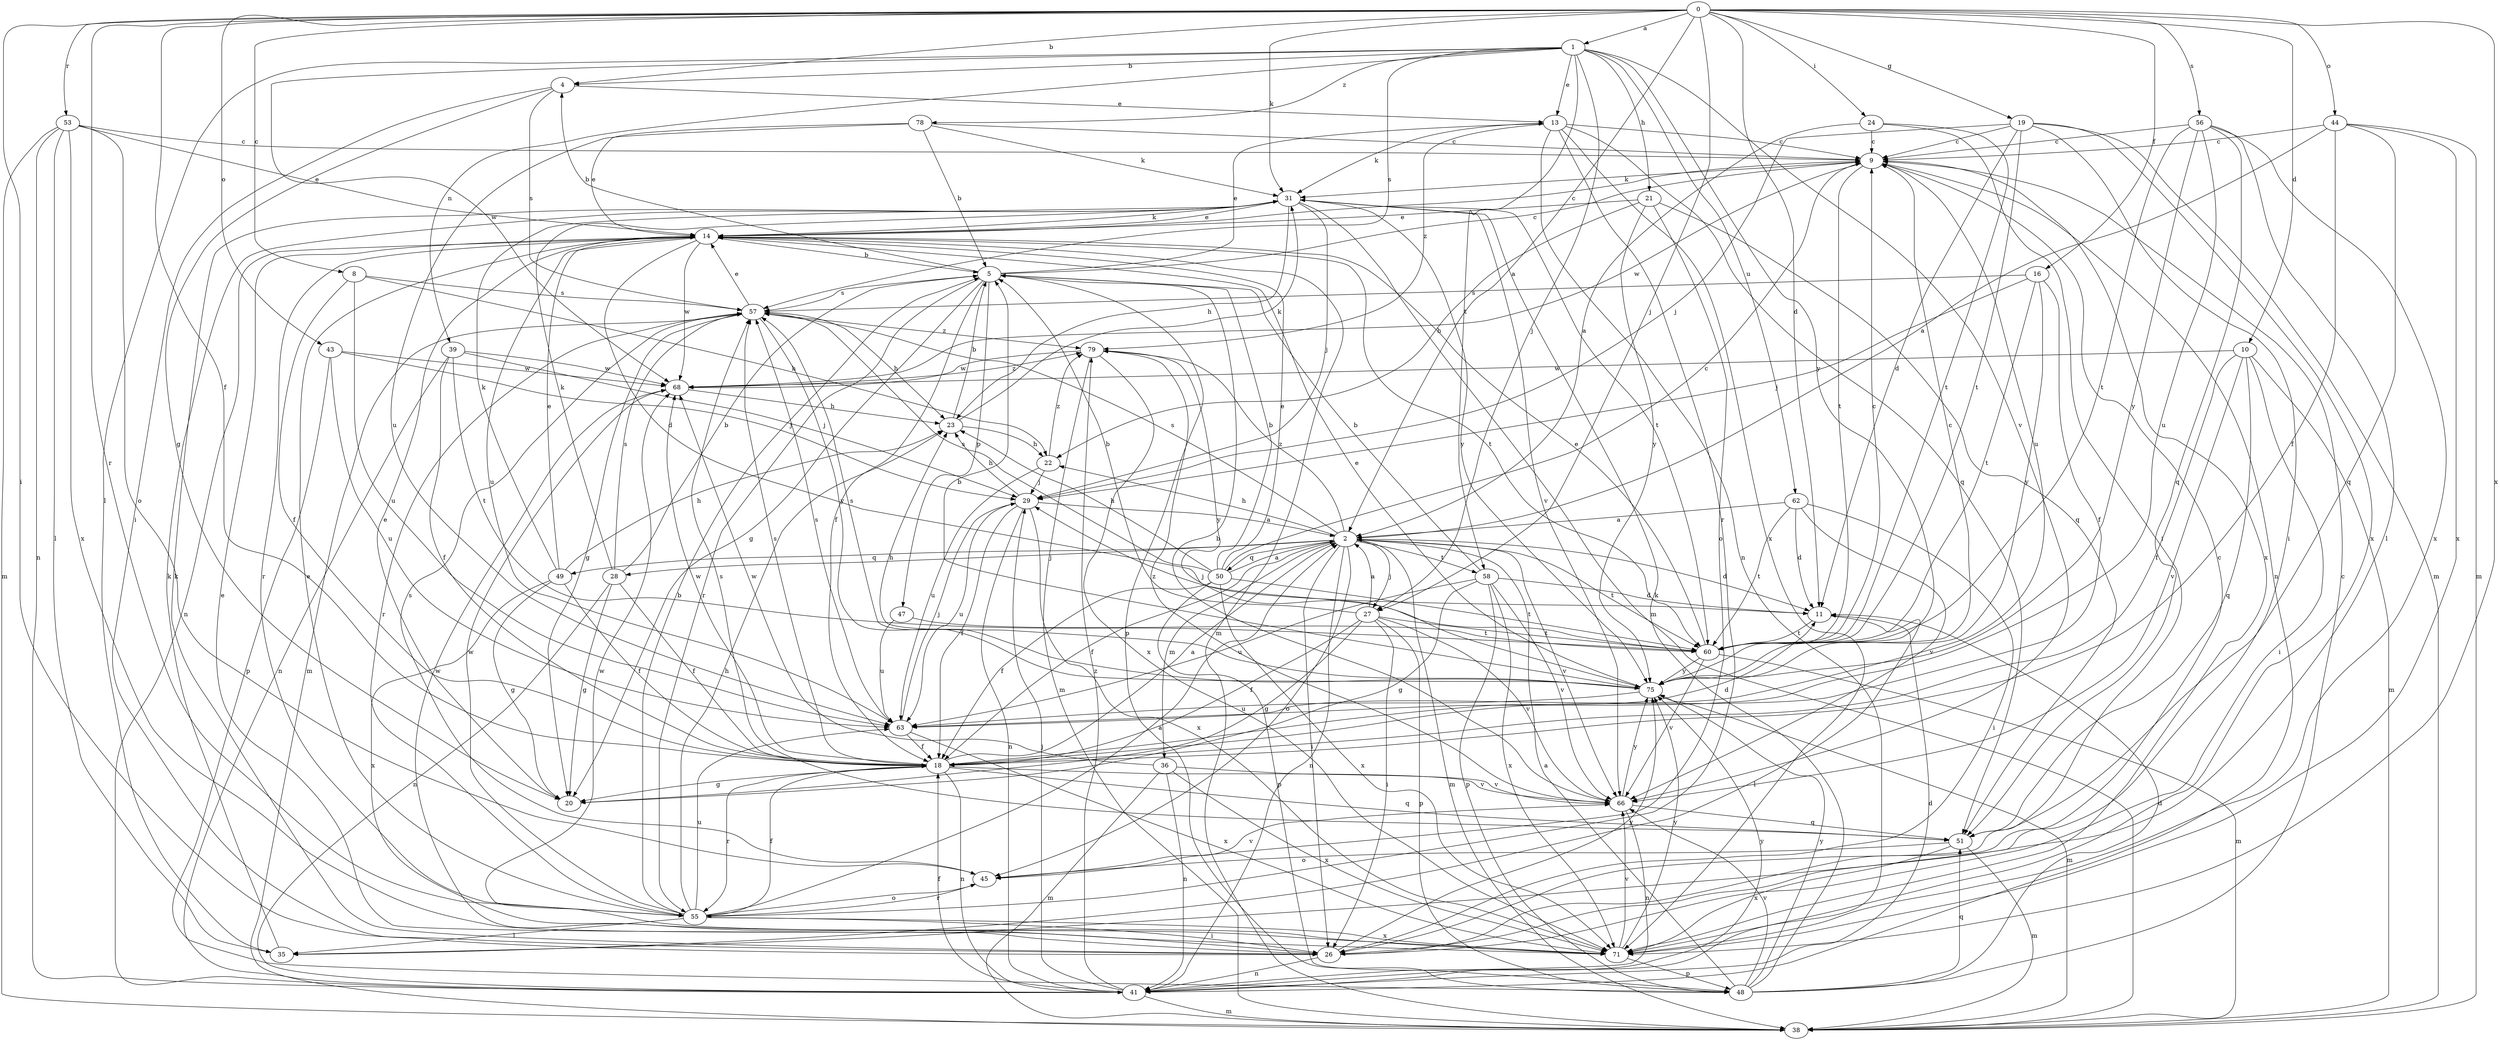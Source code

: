 strict digraph  {
0;
1;
2;
4;
5;
8;
9;
10;
11;
13;
14;
16;
18;
19;
20;
21;
22;
23;
24;
26;
27;
28;
29;
31;
35;
36;
38;
39;
41;
43;
44;
45;
47;
48;
49;
50;
51;
53;
55;
56;
57;
58;
60;
62;
63;
66;
68;
71;
75;
78;
79;
0 -> 1  [label=a];
0 -> 2  [label=a];
0 -> 4  [label=b];
0 -> 8  [label=c];
0 -> 10  [label=d];
0 -> 11  [label=d];
0 -> 16  [label=f];
0 -> 18  [label=f];
0 -> 19  [label=g];
0 -> 24  [label=i];
0 -> 26  [label=i];
0 -> 27  [label=j];
0 -> 31  [label=k];
0 -> 43  [label=o];
0 -> 44  [label=o];
0 -> 53  [label=r];
0 -> 55  [label=r];
0 -> 56  [label=s];
0 -> 71  [label=x];
1 -> 4  [label=b];
1 -> 13  [label=e];
1 -> 21  [label=h];
1 -> 27  [label=j];
1 -> 35  [label=l];
1 -> 39  [label=n];
1 -> 57  [label=s];
1 -> 58  [label=t];
1 -> 62  [label=u];
1 -> 66  [label=v];
1 -> 68  [label=w];
1 -> 75  [label=y];
1 -> 78  [label=z];
2 -> 11  [label=d];
2 -> 18  [label=f];
2 -> 22  [label=h];
2 -> 26  [label=i];
2 -> 27  [label=j];
2 -> 28  [label=j];
2 -> 36  [label=m];
2 -> 38  [label=m];
2 -> 41  [label=n];
2 -> 45  [label=o];
2 -> 49  [label=q];
2 -> 50  [label=q];
2 -> 57  [label=s];
2 -> 58  [label=t];
2 -> 60  [label=t];
2 -> 66  [label=v];
2 -> 79  [label=z];
4 -> 13  [label=e];
4 -> 20  [label=g];
4 -> 26  [label=i];
4 -> 57  [label=s];
5 -> 4  [label=b];
5 -> 9  [label=c];
5 -> 13  [label=e];
5 -> 18  [label=f];
5 -> 20  [label=g];
5 -> 47  [label=p];
5 -> 48  [label=p];
5 -> 55  [label=r];
5 -> 57  [label=s];
8 -> 18  [label=f];
8 -> 22  [label=h];
8 -> 57  [label=s];
8 -> 63  [label=u];
9 -> 31  [label=k];
9 -> 41  [label=n];
9 -> 60  [label=t];
9 -> 63  [label=u];
9 -> 68  [label=w];
9 -> 71  [label=x];
10 -> 18  [label=f];
10 -> 26  [label=i];
10 -> 38  [label=m];
10 -> 51  [label=q];
10 -> 66  [label=v];
10 -> 68  [label=w];
11 -> 35  [label=l];
11 -> 60  [label=t];
13 -> 9  [label=c];
13 -> 31  [label=k];
13 -> 41  [label=n];
13 -> 51  [label=q];
13 -> 55  [label=r];
13 -> 71  [label=x];
13 -> 79  [label=z];
14 -> 5  [label=b];
14 -> 9  [label=c];
14 -> 11  [label=d];
14 -> 31  [label=k];
14 -> 38  [label=m];
14 -> 41  [label=n];
14 -> 55  [label=r];
14 -> 60  [label=t];
14 -> 63  [label=u];
14 -> 68  [label=w];
16 -> 18  [label=f];
16 -> 29  [label=j];
16 -> 57  [label=s];
16 -> 60  [label=t];
16 -> 75  [label=y];
18 -> 2  [label=a];
18 -> 11  [label=d];
18 -> 20  [label=g];
18 -> 41  [label=n];
18 -> 51  [label=q];
18 -> 55  [label=r];
18 -> 57  [label=s];
18 -> 66  [label=v];
18 -> 68  [label=w];
19 -> 9  [label=c];
19 -> 11  [label=d];
19 -> 26  [label=i];
19 -> 29  [label=j];
19 -> 38  [label=m];
19 -> 60  [label=t];
19 -> 71  [label=x];
20 -> 14  [label=e];
21 -> 14  [label=e];
21 -> 22  [label=h];
21 -> 45  [label=o];
21 -> 51  [label=q];
21 -> 75  [label=y];
22 -> 29  [label=j];
22 -> 63  [label=u];
22 -> 79  [label=z];
23 -> 5  [label=b];
23 -> 22  [label=h];
23 -> 31  [label=k];
24 -> 2  [label=a];
24 -> 9  [label=c];
24 -> 26  [label=i];
24 -> 60  [label=t];
26 -> 9  [label=c];
26 -> 14  [label=e];
26 -> 31  [label=k];
26 -> 41  [label=n];
26 -> 68  [label=w];
26 -> 75  [label=y];
27 -> 2  [label=a];
27 -> 5  [label=b];
27 -> 18  [label=f];
27 -> 20  [label=g];
27 -> 26  [label=i];
27 -> 48  [label=p];
27 -> 60  [label=t];
27 -> 66  [label=v];
28 -> 5  [label=b];
28 -> 18  [label=f];
28 -> 20  [label=g];
28 -> 31  [label=k];
28 -> 41  [label=n];
28 -> 57  [label=s];
29 -> 2  [label=a];
29 -> 18  [label=f];
29 -> 23  [label=h];
29 -> 41  [label=n];
29 -> 63  [label=u];
29 -> 71  [label=x];
31 -> 14  [label=e];
31 -> 23  [label=h];
31 -> 29  [label=j];
31 -> 38  [label=m];
31 -> 60  [label=t];
31 -> 66  [label=v];
31 -> 75  [label=y];
35 -> 31  [label=k];
36 -> 38  [label=m];
36 -> 41  [label=n];
36 -> 66  [label=v];
36 -> 68  [label=w];
36 -> 71  [label=x];
39 -> 18  [label=f];
39 -> 29  [label=j];
39 -> 41  [label=n];
39 -> 60  [label=t];
39 -> 68  [label=w];
41 -> 11  [label=d];
41 -> 18  [label=f];
41 -> 29  [label=j];
41 -> 38  [label=m];
41 -> 75  [label=y];
41 -> 79  [label=z];
43 -> 29  [label=j];
43 -> 48  [label=p];
43 -> 63  [label=u];
43 -> 68  [label=w];
44 -> 2  [label=a];
44 -> 9  [label=c];
44 -> 18  [label=f];
44 -> 38  [label=m];
44 -> 51  [label=q];
44 -> 71  [label=x];
45 -> 55  [label=r];
45 -> 57  [label=s];
45 -> 66  [label=v];
47 -> 60  [label=t];
47 -> 63  [label=u];
48 -> 2  [label=a];
48 -> 9  [label=c];
48 -> 11  [label=d];
48 -> 31  [label=k];
48 -> 51  [label=q];
48 -> 66  [label=v];
48 -> 75  [label=y];
49 -> 14  [label=e];
49 -> 18  [label=f];
49 -> 20  [label=g];
49 -> 23  [label=h];
49 -> 31  [label=k];
49 -> 71  [label=x];
50 -> 2  [label=a];
50 -> 5  [label=b];
50 -> 9  [label=c];
50 -> 14  [label=e];
50 -> 18  [label=f];
50 -> 23  [label=h];
50 -> 48  [label=p];
50 -> 57  [label=s];
50 -> 60  [label=t];
50 -> 71  [label=x];
51 -> 38  [label=m];
51 -> 45  [label=o];
51 -> 57  [label=s];
51 -> 71  [label=x];
53 -> 9  [label=c];
53 -> 14  [label=e];
53 -> 35  [label=l];
53 -> 38  [label=m];
53 -> 41  [label=n];
53 -> 45  [label=o];
53 -> 71  [label=x];
55 -> 2  [label=a];
55 -> 5  [label=b];
55 -> 14  [label=e];
55 -> 18  [label=f];
55 -> 23  [label=h];
55 -> 26  [label=i];
55 -> 35  [label=l];
55 -> 45  [label=o];
55 -> 63  [label=u];
55 -> 68  [label=w];
55 -> 71  [label=x];
56 -> 9  [label=c];
56 -> 35  [label=l];
56 -> 51  [label=q];
56 -> 60  [label=t];
56 -> 63  [label=u];
56 -> 71  [label=x];
56 -> 75  [label=y];
57 -> 14  [label=e];
57 -> 20  [label=g];
57 -> 23  [label=h];
57 -> 38  [label=m];
57 -> 55  [label=r];
57 -> 75  [label=y];
57 -> 79  [label=z];
58 -> 5  [label=b];
58 -> 11  [label=d];
58 -> 20  [label=g];
58 -> 48  [label=p];
58 -> 63  [label=u];
58 -> 66  [label=v];
58 -> 71  [label=x];
60 -> 9  [label=c];
60 -> 14  [label=e];
60 -> 29  [label=j];
60 -> 38  [label=m];
60 -> 66  [label=v];
60 -> 75  [label=y];
62 -> 2  [label=a];
62 -> 11  [label=d];
62 -> 26  [label=i];
62 -> 60  [label=t];
62 -> 66  [label=v];
63 -> 18  [label=f];
63 -> 29  [label=j];
63 -> 57  [label=s];
63 -> 71  [label=x];
66 -> 5  [label=b];
66 -> 41  [label=n];
66 -> 51  [label=q];
66 -> 75  [label=y];
66 -> 79  [label=z];
68 -> 23  [label=h];
68 -> 79  [label=z];
71 -> 48  [label=p];
71 -> 66  [label=v];
71 -> 68  [label=w];
71 -> 75  [label=y];
75 -> 5  [label=b];
75 -> 9  [label=c];
75 -> 14  [label=e];
75 -> 23  [label=h];
75 -> 38  [label=m];
75 -> 57  [label=s];
75 -> 63  [label=u];
78 -> 5  [label=b];
78 -> 9  [label=c];
78 -> 14  [label=e];
78 -> 31  [label=k];
78 -> 63  [label=u];
79 -> 38  [label=m];
79 -> 68  [label=w];
79 -> 71  [label=x];
79 -> 75  [label=y];
}
